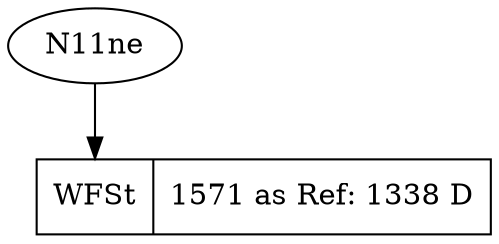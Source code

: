 digraph g {

"N11" 
  [
  shape = record
  label = "<p0>WFSt|1571 	as Ref: 1338 	D"
]
N11ne -> N11:p0
}
